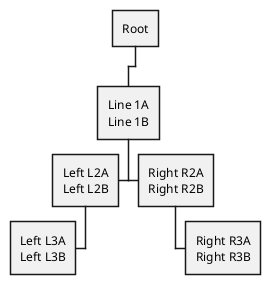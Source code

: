 https://forum.plantuml.net/19125/wbs-use-multiline-text-with-change-direction-feature
@startwbs
* Root
**> Line 1A\nLine 1B
***> Right R2A\nRight R2B
****> Right R3A\nRight R3B
***< Left L2A\nLeft L2B
****< Left L3A\nLeft L3B
@endwbs
